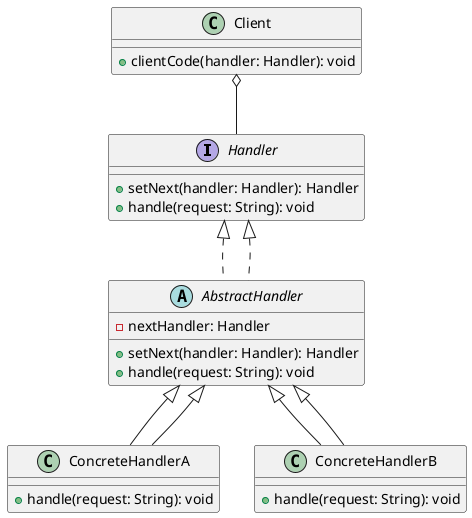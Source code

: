 @startuml
interface Handler {
    + setNext(handler: Handler): Handler
    + handle(request: String): void
}

abstract class AbstractHandler implements Handler {
    - nextHandler: Handler
    + setNext(handler: Handler): Handler
    + handle(request: String): void
}

class ConcreteHandlerA extends AbstractHandler {
    + handle(request: String): void
}

class ConcreteHandlerB extends AbstractHandler {
    + handle(request: String): void
}

class Client {
    + clientCode(handler: Handler): void
}

Handler <|.. AbstractHandler
AbstractHandler <|-- ConcreteHandlerA
AbstractHandler <|-- ConcreteHandlerB
Client o-- Handler
@enduml
